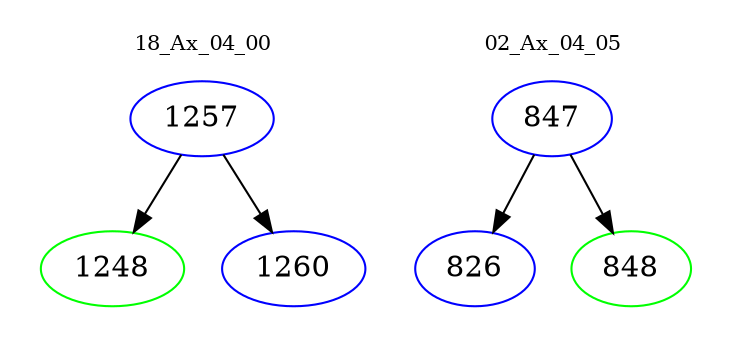 digraph{
subgraph cluster_0 {
color = white
label = "18_Ax_04_00";
fontsize=10;
T0_1257 [label="1257", color="blue"]
T0_1257 -> T0_1248 [color="black"]
T0_1248 [label="1248", color="green"]
T0_1257 -> T0_1260 [color="black"]
T0_1260 [label="1260", color="blue"]
}
subgraph cluster_1 {
color = white
label = "02_Ax_04_05";
fontsize=10;
T1_847 [label="847", color="blue"]
T1_847 -> T1_826 [color="black"]
T1_826 [label="826", color="blue"]
T1_847 -> T1_848 [color="black"]
T1_848 [label="848", color="green"]
}
}
